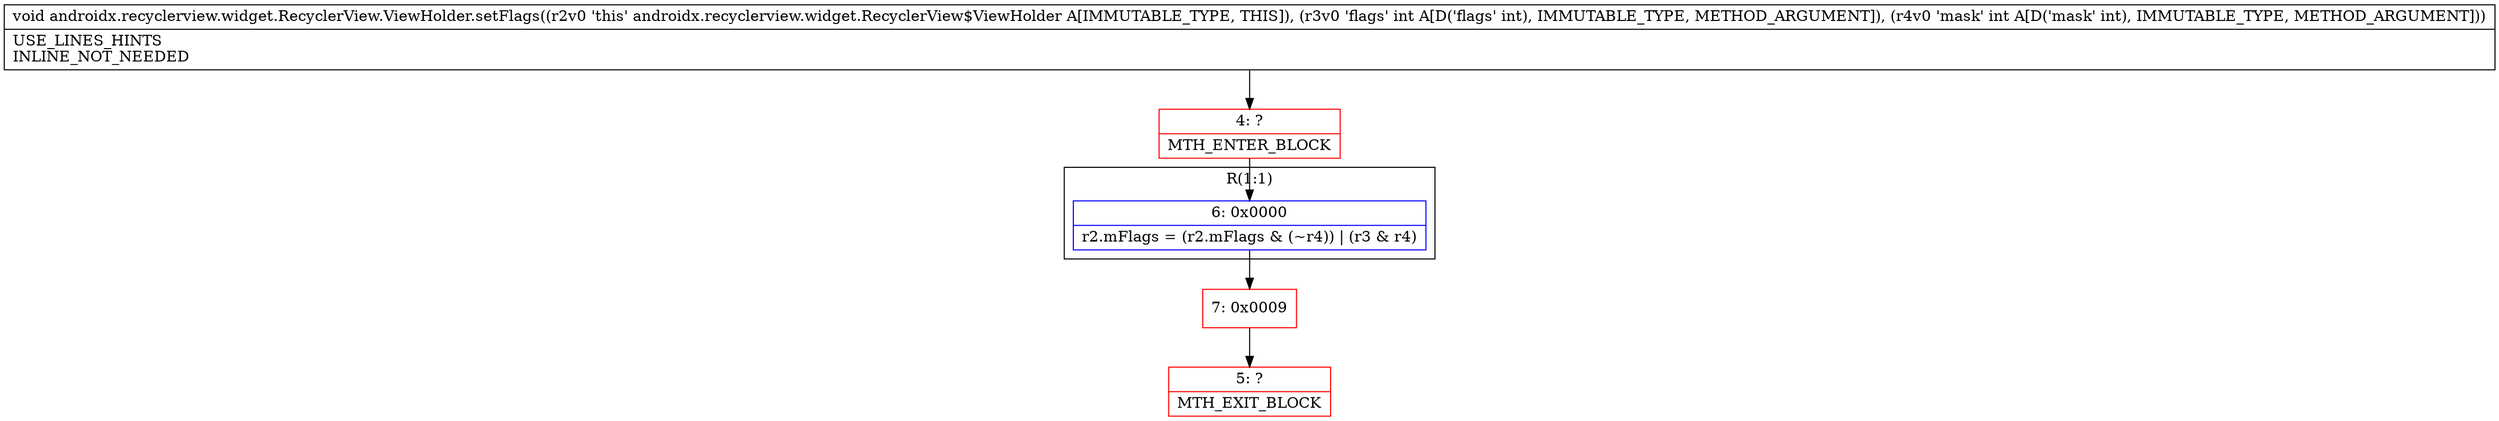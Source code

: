 digraph "CFG forandroidx.recyclerview.widget.RecyclerView.ViewHolder.setFlags(II)V" {
subgraph cluster_Region_1940085306 {
label = "R(1:1)";
node [shape=record,color=blue];
Node_6 [shape=record,label="{6\:\ 0x0000|r2.mFlags = (r2.mFlags & (~r4)) \| (r3 & r4)\l}"];
}
Node_4 [shape=record,color=red,label="{4\:\ ?|MTH_ENTER_BLOCK\l}"];
Node_7 [shape=record,color=red,label="{7\:\ 0x0009}"];
Node_5 [shape=record,color=red,label="{5\:\ ?|MTH_EXIT_BLOCK\l}"];
MethodNode[shape=record,label="{void androidx.recyclerview.widget.RecyclerView.ViewHolder.setFlags((r2v0 'this' androidx.recyclerview.widget.RecyclerView$ViewHolder A[IMMUTABLE_TYPE, THIS]), (r3v0 'flags' int A[D('flags' int), IMMUTABLE_TYPE, METHOD_ARGUMENT]), (r4v0 'mask' int A[D('mask' int), IMMUTABLE_TYPE, METHOD_ARGUMENT]))  | USE_LINES_HINTS\lINLINE_NOT_NEEDED\l}"];
MethodNode -> Node_4;Node_6 -> Node_7;
Node_4 -> Node_6;
Node_7 -> Node_5;
}

